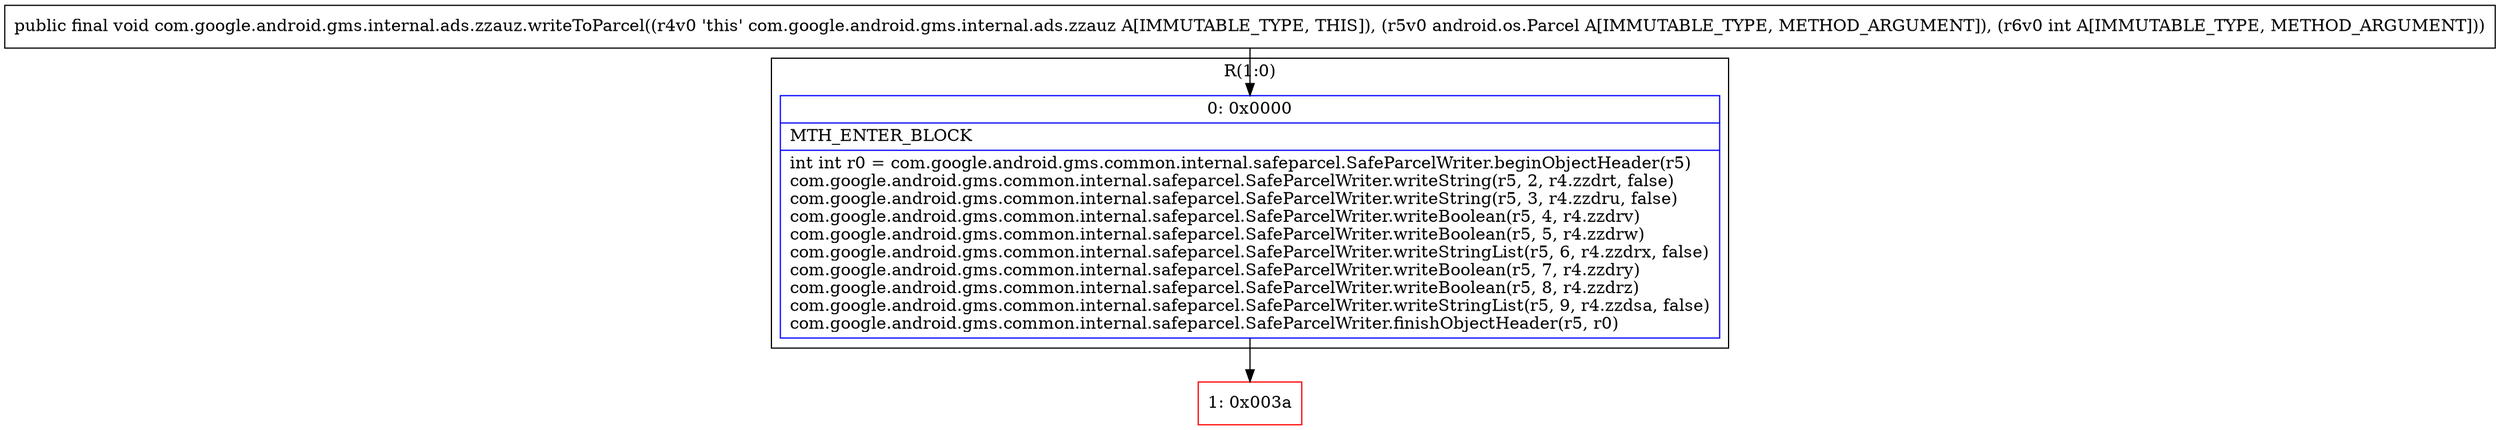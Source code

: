 digraph "CFG forcom.google.android.gms.internal.ads.zzauz.writeToParcel(Landroid\/os\/Parcel;I)V" {
subgraph cluster_Region_1731455093 {
label = "R(1:0)";
node [shape=record,color=blue];
Node_0 [shape=record,label="{0\:\ 0x0000|MTH_ENTER_BLOCK\l|int int r0 = com.google.android.gms.common.internal.safeparcel.SafeParcelWriter.beginObjectHeader(r5)\lcom.google.android.gms.common.internal.safeparcel.SafeParcelWriter.writeString(r5, 2, r4.zzdrt, false)\lcom.google.android.gms.common.internal.safeparcel.SafeParcelWriter.writeString(r5, 3, r4.zzdru, false)\lcom.google.android.gms.common.internal.safeparcel.SafeParcelWriter.writeBoolean(r5, 4, r4.zzdrv)\lcom.google.android.gms.common.internal.safeparcel.SafeParcelWriter.writeBoolean(r5, 5, r4.zzdrw)\lcom.google.android.gms.common.internal.safeparcel.SafeParcelWriter.writeStringList(r5, 6, r4.zzdrx, false)\lcom.google.android.gms.common.internal.safeparcel.SafeParcelWriter.writeBoolean(r5, 7, r4.zzdry)\lcom.google.android.gms.common.internal.safeparcel.SafeParcelWriter.writeBoolean(r5, 8, r4.zzdrz)\lcom.google.android.gms.common.internal.safeparcel.SafeParcelWriter.writeStringList(r5, 9, r4.zzdsa, false)\lcom.google.android.gms.common.internal.safeparcel.SafeParcelWriter.finishObjectHeader(r5, r0)\l}"];
}
Node_1 [shape=record,color=red,label="{1\:\ 0x003a}"];
MethodNode[shape=record,label="{public final void com.google.android.gms.internal.ads.zzauz.writeToParcel((r4v0 'this' com.google.android.gms.internal.ads.zzauz A[IMMUTABLE_TYPE, THIS]), (r5v0 android.os.Parcel A[IMMUTABLE_TYPE, METHOD_ARGUMENT]), (r6v0 int A[IMMUTABLE_TYPE, METHOD_ARGUMENT])) }"];
MethodNode -> Node_0;
Node_0 -> Node_1;
}

